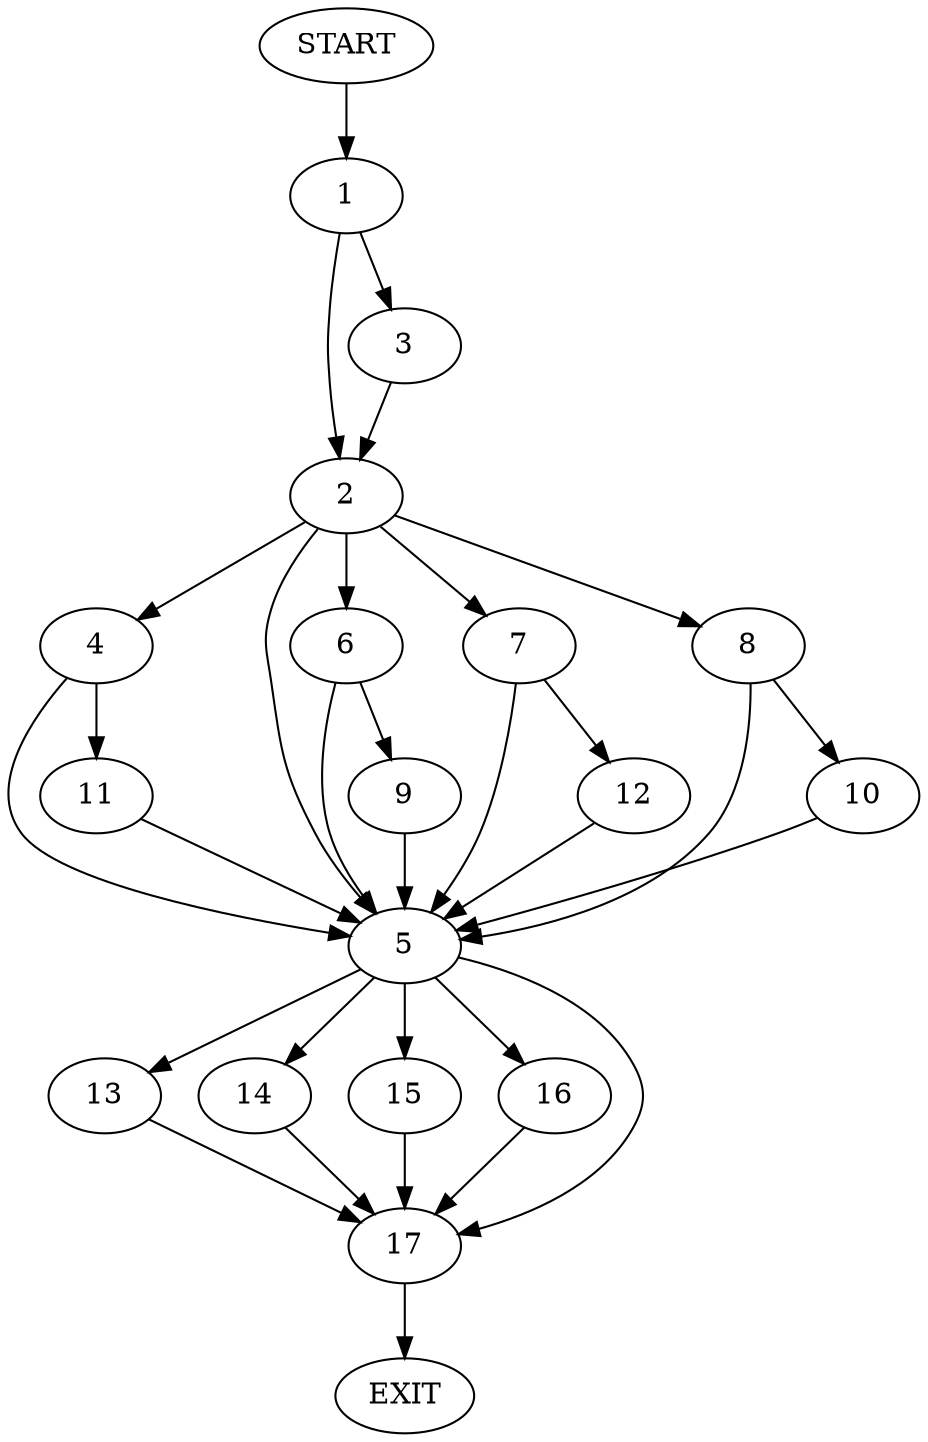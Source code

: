 digraph {
0 [label="START"]
18 [label="EXIT"]
0 -> 1
1 -> 2
1 -> 3
3 -> 2
2 -> 4
2 -> 5
2 -> 6
2 -> 7
2 -> 8
6 -> 5
6 -> 9
8 -> 5
8 -> 10
4 -> 5
4 -> 11
7 -> 5
7 -> 12
5 -> 13
5 -> 14
5 -> 15
5 -> 16
5 -> 17
9 -> 5
11 -> 5
10 -> 5
12 -> 5
17 -> 18
14 -> 17
16 -> 17
13 -> 17
15 -> 17
}
